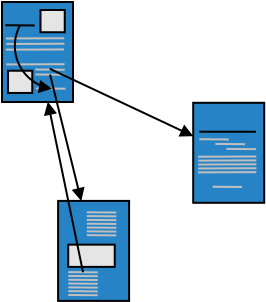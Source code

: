 <?xml version="1.0" encoding="UTF-8"?>
<dia:diagram xmlns:dia="http://www.lysator.liu.se/~alla/dia/">
  <dia:layer name="Hintergrund" visible="true" active="true">
    <dia:object type="Standard - Box" version="0" id="O0">
      <dia:attribute name="obj_pos">
        <dia:point val="15.45,5.1"/>
      </dia:attribute>
      <dia:attribute name="obj_bb">
        <dia:rectangle val="15.4,5.05;19.05,10.15"/>
      </dia:attribute>
      <dia:attribute name="elem_corner">
        <dia:point val="15.45,5.1"/>
      </dia:attribute>
      <dia:attribute name="elem_width">
        <dia:real val="3.55"/>
      </dia:attribute>
      <dia:attribute name="elem_height">
        <dia:real val="5.0"/>
      </dia:attribute>
      <dia:attribute name="border_width">
        <dia:real val="0.1"/>
      </dia:attribute>
      <dia:attribute name="inner_color">
        <dia:color val="#2683c6"/>
      </dia:attribute>
      <dia:attribute name="show_background">
        <dia:boolean val="true"/>
      </dia:attribute>
    </dia:object>
    <dia:object type="Standard - Box" version="0" id="O1">
      <dia:attribute name="obj_pos">
        <dia:point val="18.255,15.045"/>
      </dia:attribute>
      <dia:attribute name="obj_bb">
        <dia:rectangle val="18.205,14.995;21.855,20.095"/>
      </dia:attribute>
      <dia:attribute name="elem_corner">
        <dia:point val="18.255,15.045"/>
      </dia:attribute>
      <dia:attribute name="elem_width">
        <dia:real val="3.55"/>
      </dia:attribute>
      <dia:attribute name="elem_height">
        <dia:real val="5.0"/>
      </dia:attribute>
      <dia:attribute name="border_width">
        <dia:real val="0.1"/>
      </dia:attribute>
      <dia:attribute name="inner_color">
        <dia:color val="#2683c6"/>
      </dia:attribute>
      <dia:attribute name="show_background">
        <dia:boolean val="true"/>
      </dia:attribute>
    </dia:object>
    <dia:object type="Standard - Box" version="0" id="O2">
      <dia:attribute name="obj_pos">
        <dia:point val="25.01,10.14"/>
      </dia:attribute>
      <dia:attribute name="obj_bb">
        <dia:rectangle val="24.96,10.09;28.61,15.19"/>
      </dia:attribute>
      <dia:attribute name="elem_corner">
        <dia:point val="25.01,10.14"/>
      </dia:attribute>
      <dia:attribute name="elem_width">
        <dia:real val="3.55"/>
      </dia:attribute>
      <dia:attribute name="elem_height">
        <dia:real val="5.0"/>
      </dia:attribute>
      <dia:attribute name="border_width">
        <dia:real val="0.1"/>
      </dia:attribute>
      <dia:attribute name="inner_color">
        <dia:color val="#2683c6"/>
      </dia:attribute>
      <dia:attribute name="show_background">
        <dia:boolean val="true"/>
      </dia:attribute>
    </dia:object>
    <dia:object type="Standard - Box" version="0" id="O3">
      <dia:attribute name="obj_pos">
        <dia:point val="17.375,5.5"/>
      </dia:attribute>
      <dia:attribute name="obj_bb">
        <dia:rectangle val="17.325,5.45;18.637,6.662"/>
      </dia:attribute>
      <dia:attribute name="elem_corner">
        <dia:point val="17.375,5.5"/>
      </dia:attribute>
      <dia:attribute name="elem_width">
        <dia:real val="1.212"/>
      </dia:attribute>
      <dia:attribute name="elem_height">
        <dia:real val="1.112"/>
      </dia:attribute>
      <dia:attribute name="border_width">
        <dia:real val="0.1"/>
      </dia:attribute>
      <dia:attribute name="inner_color">
        <dia:color val="#e5e5e5"/>
      </dia:attribute>
      <dia:attribute name="show_background">
        <dia:boolean val="true"/>
      </dia:attribute>
    </dia:object>
    <dia:object type="Standard - Box" version="0" id="O4">
      <dia:attribute name="obj_pos">
        <dia:point val="15.751,8.536"/>
      </dia:attribute>
      <dia:attribute name="obj_bb">
        <dia:rectangle val="15.701,8.486;17.014,9.699"/>
      </dia:attribute>
      <dia:attribute name="elem_corner">
        <dia:point val="15.751,8.536"/>
      </dia:attribute>
      <dia:attribute name="elem_width">
        <dia:real val="1.212"/>
      </dia:attribute>
      <dia:attribute name="elem_height">
        <dia:real val="1.112"/>
      </dia:attribute>
      <dia:attribute name="border_width">
        <dia:real val="0.1"/>
      </dia:attribute>
      <dia:attribute name="inner_color">
        <dia:color val="#e5e5e5"/>
      </dia:attribute>
      <dia:attribute name="show_background">
        <dia:boolean val="true"/>
      </dia:attribute>
    </dia:object>
    <dia:object type="Standard - Box" version="0" id="O5">
      <dia:attribute name="obj_pos">
        <dia:point val="18.762,17.232"/>
      </dia:attribute>
      <dia:attribute name="obj_bb">
        <dia:rectangle val="18.712,17.182;21.137,18.395"/>
      </dia:attribute>
      <dia:attribute name="elem_corner">
        <dia:point val="18.762,17.232"/>
      </dia:attribute>
      <dia:attribute name="elem_width">
        <dia:real val="2.325"/>
      </dia:attribute>
      <dia:attribute name="elem_height">
        <dia:real val="1.112"/>
      </dia:attribute>
      <dia:attribute name="border_width">
        <dia:real val="0.1"/>
      </dia:attribute>
      <dia:attribute name="inner_color">
        <dia:color val="#e5e5e5"/>
      </dia:attribute>
      <dia:attribute name="show_background">
        <dia:boolean val="true"/>
      </dia:attribute>
    </dia:object>
    <dia:object type="Standard - Line" version="0" id="O6">
      <dia:attribute name="obj_pos">
        <dia:point val="15.613,6.261"/>
      </dia:attribute>
      <dia:attribute name="obj_bb">
        <dia:rectangle val="15.562,6.21;17.138,6.324"/>
      </dia:attribute>
      <dia:attribute name="conn_endpoints">
        <dia:point val="15.613,6.261"/>
        <dia:point val="17.087,6.273"/>
      </dia:attribute>
      <dia:attribute name="numcp">
        <dia:int val="1"/>
      </dia:attribute>
    </dia:object>
    <dia:object type="Standard - Line" version="0" id="O7">
      <dia:attribute name="obj_pos">
        <dia:point val="25.314,11.585"/>
      </dia:attribute>
      <dia:attribute name="obj_bb">
        <dia:rectangle val="25.264,11.535;28.2,11.636"/>
      </dia:attribute>
      <dia:attribute name="conn_endpoints">
        <dia:point val="25.314,11.585"/>
        <dia:point val="28.15,11.586"/>
      </dia:attribute>
      <dia:attribute name="numcp">
        <dia:int val="1"/>
      </dia:attribute>
    </dia:object>
    <dia:object type="Standard - Line" version="0" id="O8">
      <dia:attribute name="obj_pos">
        <dia:point val="15.652,6.924"/>
      </dia:attribute>
      <dia:attribute name="obj_bb">
        <dia:rectangle val="15.601,6.862;18.613,6.974"/>
      </dia:attribute>
      <dia:attribute name="conn_endpoints">
        <dia:point val="15.652,6.924"/>
        <dia:point val="18.562,6.912"/>
      </dia:attribute>
      <dia:attribute name="numcp">
        <dia:int val="1"/>
      </dia:attribute>
      <dia:attribute name="line_color">
        <dia:color val="#bfbfbf"/>
      </dia:attribute>
    </dia:object>
    <dia:object type="Standard - Line" version="0" id="O9">
      <dia:attribute name="obj_pos">
        <dia:point val="15.664,7.198"/>
      </dia:attribute>
      <dia:attribute name="obj_bb">
        <dia:rectangle val="15.614,7.136;18.625,7.248"/>
      </dia:attribute>
      <dia:attribute name="conn_endpoints">
        <dia:point val="15.664,7.198"/>
        <dia:point val="18.575,7.186"/>
      </dia:attribute>
      <dia:attribute name="numcp">
        <dia:int val="1"/>
      </dia:attribute>
      <dia:attribute name="line_color">
        <dia:color val="#bfbfbf"/>
      </dia:attribute>
    </dia:object>
    <dia:object type="Standard - Line" version="0" id="O10">
      <dia:attribute name="obj_pos">
        <dia:point val="15.64,7.484"/>
      </dia:attribute>
      <dia:attribute name="obj_bb">
        <dia:rectangle val="15.59,7.423;18.601,7.535"/>
      </dia:attribute>
      <dia:attribute name="conn_endpoints">
        <dia:point val="15.64,7.484"/>
        <dia:point val="18.551,7.473"/>
      </dia:attribute>
      <dia:attribute name="numcp">
        <dia:int val="1"/>
      </dia:attribute>
      <dia:attribute name="line_color">
        <dia:color val="#bfbfbf"/>
      </dia:attribute>
    </dia:object>
    <dia:object type="Standard - Line" version="0" id="O11">
      <dia:attribute name="obj_pos">
        <dia:point val="15.666,8.221"/>
      </dia:attribute>
      <dia:attribute name="obj_bb">
        <dia:rectangle val="15.616,8.159;18.628,8.271"/>
      </dia:attribute>
      <dia:attribute name="conn_endpoints">
        <dia:point val="15.666,8.221"/>
        <dia:point val="18.577,8.209"/>
      </dia:attribute>
      <dia:attribute name="numcp">
        <dia:int val="1"/>
      </dia:attribute>
      <dia:attribute name="line_color">
        <dia:color val="#bfbfbf"/>
      </dia:attribute>
    </dia:object>
    <dia:object type="Standard - Line" version="0" id="O12">
      <dia:attribute name="obj_pos">
        <dia:point val="17.114,8.474"/>
      </dia:attribute>
      <dia:attribute name="obj_bb">
        <dia:rectangle val="17.064,8.424;18.64,8.537"/>
      </dia:attribute>
      <dia:attribute name="conn_endpoints">
        <dia:point val="17.114,8.474"/>
        <dia:point val="18.589,8.487"/>
      </dia:attribute>
      <dia:attribute name="numcp">
        <dia:int val="1"/>
      </dia:attribute>
      <dia:attribute name="line_color">
        <dia:color val="#bfbfbf"/>
      </dia:attribute>
    </dia:object>
    <dia:object type="Standard - Line" version="0" id="O13">
      <dia:attribute name="obj_pos">
        <dia:point val="17.114,8.724"/>
      </dia:attribute>
      <dia:attribute name="obj_bb">
        <dia:rectangle val="17.064,8.674;18.64,8.787"/>
      </dia:attribute>
      <dia:attribute name="conn_endpoints">
        <dia:point val="17.114,8.724"/>
        <dia:point val="18.589,8.737"/>
      </dia:attribute>
      <dia:attribute name="numcp">
        <dia:int val="1"/>
      </dia:attribute>
      <dia:attribute name="line_color">
        <dia:color val="#bfbfbf"/>
      </dia:attribute>
    </dia:object>
    <dia:object type="Standard - Line" version="0" id="O14">
      <dia:attribute name="obj_pos">
        <dia:point val="17.153,9.423"/>
      </dia:attribute>
      <dia:attribute name="obj_bb">
        <dia:rectangle val="17.102,9.373;18.678,9.486"/>
      </dia:attribute>
      <dia:attribute name="conn_endpoints">
        <dia:point val="17.153,9.423"/>
        <dia:point val="18.628,9.435"/>
      </dia:attribute>
      <dia:attribute name="numcp">
        <dia:int val="1"/>
      </dia:attribute>
      <dia:attribute name="line_color">
        <dia:color val="#bfbfbf"/>
      </dia:attribute>
    </dia:object>
    <dia:object type="Standard - Line" version="0" id="O15">
      <dia:attribute name="obj_pos">
        <dia:point val="25.255,12.836"/>
      </dia:attribute>
      <dia:attribute name="obj_bb">
        <dia:rectangle val="25.205,12.774;28.216,12.886"/>
      </dia:attribute>
      <dia:attribute name="conn_endpoints">
        <dia:point val="25.255,12.836"/>
        <dia:point val="28.166,12.824"/>
      </dia:attribute>
      <dia:attribute name="numcp">
        <dia:int val="1"/>
      </dia:attribute>
      <dia:attribute name="line_color">
        <dia:color val="#bfbfbf"/>
      </dia:attribute>
    </dia:object>
    <dia:object type="Standard - Line" version="0" id="O16">
      <dia:attribute name="obj_pos">
        <dia:point val="25.255,13.031"/>
      </dia:attribute>
      <dia:attribute name="obj_bb">
        <dia:rectangle val="25.205,12.969;28.216,13.081"/>
      </dia:attribute>
      <dia:attribute name="conn_endpoints">
        <dia:point val="25.255,13.031"/>
        <dia:point val="28.166,13.02"/>
      </dia:attribute>
      <dia:attribute name="numcp">
        <dia:int val="1"/>
      </dia:attribute>
      <dia:attribute name="line_color">
        <dia:color val="#bfbfbf"/>
      </dia:attribute>
    </dia:object>
    <dia:object type="Standard - Line" version="0" id="O17">
      <dia:attribute name="obj_pos">
        <dia:point val="25.255,13.227"/>
      </dia:attribute>
      <dia:attribute name="obj_bb">
        <dia:rectangle val="25.205,13.165;28.216,13.277"/>
      </dia:attribute>
      <dia:attribute name="conn_endpoints">
        <dia:point val="25.255,13.227"/>
        <dia:point val="28.166,13.215"/>
      </dia:attribute>
      <dia:attribute name="numcp">
        <dia:int val="1"/>
      </dia:attribute>
      <dia:attribute name="line_color">
        <dia:color val="#bfbfbf"/>
      </dia:attribute>
    </dia:object>
    <dia:object type="Standard - Line" version="0" id="O18">
      <dia:attribute name="obj_pos">
        <dia:point val="25.255,13.422"/>
      </dia:attribute>
      <dia:attribute name="obj_bb">
        <dia:rectangle val="25.205,13.361;28.216,13.473"/>
      </dia:attribute>
      <dia:attribute name="conn_endpoints">
        <dia:point val="25.255,13.422"/>
        <dia:point val="28.166,13.411"/>
      </dia:attribute>
      <dia:attribute name="numcp">
        <dia:int val="1"/>
      </dia:attribute>
      <dia:attribute name="line_color">
        <dia:color val="#bfbfbf"/>
      </dia:attribute>
    </dia:object>
    <dia:object type="Standard - Line" version="0" id="O19">
      <dia:attribute name="obj_pos">
        <dia:point val="25.255,13.618"/>
      </dia:attribute>
      <dia:attribute name="obj_bb">
        <dia:rectangle val="25.205,13.556;28.216,13.668"/>
      </dia:attribute>
      <dia:attribute name="conn_endpoints">
        <dia:point val="25.255,13.618"/>
        <dia:point val="28.166,13.607"/>
      </dia:attribute>
      <dia:attribute name="numcp">
        <dia:int val="1"/>
      </dia:attribute>
      <dia:attribute name="line_color">
        <dia:color val="#bfbfbf"/>
      </dia:attribute>
    </dia:object>
    <dia:object type="Standard - Line" version="0" id="O20">
      <dia:attribute name="obj_pos">
        <dia:point val="25.977,14.337"/>
      </dia:attribute>
      <dia:attribute name="obj_bb">
        <dia:rectangle val="25.926,14.286;27.502,14.4"/>
      </dia:attribute>
      <dia:attribute name="conn_endpoints">
        <dia:point val="25.977,14.337"/>
        <dia:point val="27.452,14.349"/>
      </dia:attribute>
      <dia:attribute name="numcp">
        <dia:int val="1"/>
      </dia:attribute>
      <dia:attribute name="line_color">
        <dia:color val="#bfbfbf"/>
      </dia:attribute>
    </dia:object>
    <dia:object type="Standard - Line" version="0" id="O21">
      <dia:attribute name="obj_pos">
        <dia:point val="25.315,11.96"/>
      </dia:attribute>
      <dia:attribute name="obj_bb">
        <dia:rectangle val="25.265,11.91;26.841,12.023"/>
      </dia:attribute>
      <dia:attribute name="conn_endpoints">
        <dia:point val="25.315,11.96"/>
        <dia:point val="26.79,11.973"/>
      </dia:attribute>
      <dia:attribute name="numcp">
        <dia:int val="1"/>
      </dia:attribute>
      <dia:attribute name="line_color">
        <dia:color val="#bfbfbf"/>
      </dia:attribute>
    </dia:object>
    <dia:object type="Standard - Line" version="0" id="O22">
      <dia:attribute name="obj_pos">
        <dia:point val="26.117,12.197"/>
      </dia:attribute>
      <dia:attribute name="obj_bb">
        <dia:rectangle val="26.066,12.146;27.642,12.26"/>
      </dia:attribute>
      <dia:attribute name="conn_endpoints">
        <dia:point val="26.117,12.197"/>
        <dia:point val="27.592,12.209"/>
      </dia:attribute>
      <dia:attribute name="numcp">
        <dia:int val="1"/>
      </dia:attribute>
      <dia:attribute name="line_color">
        <dia:color val="#bfbfbf"/>
      </dia:attribute>
    </dia:object>
    <dia:object type="Standard - Line" version="0" id="O23">
      <dia:attribute name="obj_pos">
        <dia:point val="26.668,12.445"/>
      </dia:attribute>
      <dia:attribute name="obj_bb">
        <dia:rectangle val="26.617,12.395;28.193,12.508"/>
      </dia:attribute>
      <dia:attribute name="conn_endpoints">
        <dia:point val="26.668,12.445"/>
        <dia:point val="28.143,12.458"/>
      </dia:attribute>
      <dia:attribute name="numcp">
        <dia:int val="1"/>
      </dia:attribute>
      <dia:attribute name="line_color">
        <dia:color val="#bfbfbf"/>
      </dia:attribute>
    </dia:object>
    <dia:object type="Standard - Line" version="0" id="O24">
      <dia:attribute name="obj_pos">
        <dia:point val="19.691,15.614"/>
      </dia:attribute>
      <dia:attribute name="obj_bb">
        <dia:rectangle val="19.641,15.564;21.216,15.677"/>
      </dia:attribute>
      <dia:attribute name="conn_endpoints">
        <dia:point val="19.691,15.614"/>
        <dia:point val="21.166,15.627"/>
      </dia:attribute>
      <dia:attribute name="numcp">
        <dia:int val="1"/>
      </dia:attribute>
      <dia:attribute name="line_color">
        <dia:color val="#bfbfbf"/>
      </dia:attribute>
    </dia:object>
    <dia:object type="Standard - Line" version="0" id="O25">
      <dia:attribute name="obj_pos">
        <dia:point val="19.691,15.805"/>
      </dia:attribute>
      <dia:attribute name="obj_bb">
        <dia:rectangle val="19.641,15.754;21.216,15.867"/>
      </dia:attribute>
      <dia:attribute name="conn_endpoints">
        <dia:point val="19.691,15.805"/>
        <dia:point val="21.166,15.817"/>
      </dia:attribute>
      <dia:attribute name="numcp">
        <dia:int val="1"/>
      </dia:attribute>
      <dia:attribute name="line_color">
        <dia:color val="#bfbfbf"/>
      </dia:attribute>
    </dia:object>
    <dia:object type="Standard - Line" version="0" id="O26">
      <dia:attribute name="obj_pos">
        <dia:point val="19.691,15.995"/>
      </dia:attribute>
      <dia:attribute name="obj_bb">
        <dia:rectangle val="19.641,15.945;21.216,16.058"/>
      </dia:attribute>
      <dia:attribute name="conn_endpoints">
        <dia:point val="19.691,15.995"/>
        <dia:point val="21.166,16.008"/>
      </dia:attribute>
      <dia:attribute name="numcp">
        <dia:int val="1"/>
      </dia:attribute>
      <dia:attribute name="line_color">
        <dia:color val="#bfbfbf"/>
      </dia:attribute>
    </dia:object>
    <dia:object type="Standard - Line" version="0" id="O27">
      <dia:attribute name="obj_pos">
        <dia:point val="19.691,16.185"/>
      </dia:attribute>
      <dia:attribute name="obj_bb">
        <dia:rectangle val="19.641,16.135;21.216,16.248"/>
      </dia:attribute>
      <dia:attribute name="conn_endpoints">
        <dia:point val="19.691,16.185"/>
        <dia:point val="21.166,16.198"/>
      </dia:attribute>
      <dia:attribute name="numcp">
        <dia:int val="1"/>
      </dia:attribute>
      <dia:attribute name="line_color">
        <dia:color val="#bfbfbf"/>
      </dia:attribute>
    </dia:object>
    <dia:object type="Standard - Line" version="0" id="O28">
      <dia:attribute name="obj_pos">
        <dia:point val="19.691,16.376"/>
      </dia:attribute>
      <dia:attribute name="obj_bb">
        <dia:rectangle val="19.641,16.325;21.216,16.439"/>
      </dia:attribute>
      <dia:attribute name="conn_endpoints">
        <dia:point val="19.691,16.376"/>
        <dia:point val="21.166,16.388"/>
      </dia:attribute>
      <dia:attribute name="numcp">
        <dia:int val="1"/>
      </dia:attribute>
      <dia:attribute name="line_color">
        <dia:color val="#bfbfbf"/>
      </dia:attribute>
    </dia:object>
    <dia:object type="Standard - Line" version="0" id="O29">
      <dia:attribute name="obj_pos">
        <dia:point val="19.691,16.566"/>
      </dia:attribute>
      <dia:attribute name="obj_bb">
        <dia:rectangle val="19.641,16.516;21.216,16.629"/>
      </dia:attribute>
      <dia:attribute name="conn_endpoints">
        <dia:point val="19.691,16.566"/>
        <dia:point val="21.166,16.579"/>
      </dia:attribute>
      <dia:attribute name="numcp">
        <dia:int val="1"/>
      </dia:attribute>
      <dia:attribute name="line_color">
        <dia:color val="#bfbfbf"/>
      </dia:attribute>
    </dia:object>
    <dia:object type="Standard - Line" version="0" id="O30">
      <dia:attribute name="obj_pos">
        <dia:point val="19.691,16.757"/>
      </dia:attribute>
      <dia:attribute name="obj_bb">
        <dia:rectangle val="19.641,16.706;21.216,16.82"/>
      </dia:attribute>
      <dia:attribute name="conn_endpoints">
        <dia:point val="19.691,16.757"/>
        <dia:point val="21.166,16.769"/>
      </dia:attribute>
      <dia:attribute name="numcp">
        <dia:int val="1"/>
      </dia:attribute>
      <dia:attribute name="line_color">
        <dia:color val="#bfbfbf"/>
      </dia:attribute>
    </dia:object>
    <dia:object type="Standard - Line" version="0" id="O31">
      <dia:attribute name="obj_pos">
        <dia:point val="18.764,18.606"/>
      </dia:attribute>
      <dia:attribute name="obj_bb">
        <dia:rectangle val="18.714,18.556;20.29,18.669"/>
      </dia:attribute>
      <dia:attribute name="conn_endpoints">
        <dia:point val="18.764,18.606"/>
        <dia:point val="20.239,18.619"/>
      </dia:attribute>
      <dia:attribute name="numcp">
        <dia:int val="1"/>
      </dia:attribute>
      <dia:attribute name="line_color">
        <dia:color val="#bfbfbf"/>
      </dia:attribute>
    </dia:object>
    <dia:object type="Standard - Line" version="0" id="O32">
      <dia:attribute name="obj_pos">
        <dia:point val="18.764,18.797"/>
      </dia:attribute>
      <dia:attribute name="obj_bb">
        <dia:rectangle val="18.714,18.746;20.29,18.86"/>
      </dia:attribute>
      <dia:attribute name="conn_endpoints">
        <dia:point val="18.764,18.797"/>
        <dia:point val="20.239,18.809"/>
      </dia:attribute>
      <dia:attribute name="numcp">
        <dia:int val="1"/>
      </dia:attribute>
      <dia:attribute name="line_color">
        <dia:color val="#bfbfbf"/>
      </dia:attribute>
    </dia:object>
    <dia:object type="Standard - Line" version="0" id="O33">
      <dia:attribute name="obj_pos">
        <dia:point val="18.764,18.987"/>
      </dia:attribute>
      <dia:attribute name="obj_bb">
        <dia:rectangle val="18.714,18.937;20.29,19.05"/>
      </dia:attribute>
      <dia:attribute name="conn_endpoints">
        <dia:point val="18.764,18.987"/>
        <dia:point val="20.239,19.0"/>
      </dia:attribute>
      <dia:attribute name="numcp">
        <dia:int val="1"/>
      </dia:attribute>
      <dia:attribute name="line_color">
        <dia:color val="#bfbfbf"/>
      </dia:attribute>
    </dia:object>
    <dia:object type="Standard - Line" version="0" id="O34">
      <dia:attribute name="obj_pos">
        <dia:point val="18.764,19.177"/>
      </dia:attribute>
      <dia:attribute name="obj_bb">
        <dia:rectangle val="18.714,19.127;20.29,19.241"/>
      </dia:attribute>
      <dia:attribute name="conn_endpoints">
        <dia:point val="18.764,19.177"/>
        <dia:point val="20.239,19.19"/>
      </dia:attribute>
      <dia:attribute name="numcp">
        <dia:int val="1"/>
      </dia:attribute>
      <dia:attribute name="line_color">
        <dia:color val="#bfbfbf"/>
      </dia:attribute>
    </dia:object>
    <dia:object type="Standard - Line" version="0" id="O35">
      <dia:attribute name="obj_pos">
        <dia:point val="18.764,19.368"/>
      </dia:attribute>
      <dia:attribute name="obj_bb">
        <dia:rectangle val="18.714,19.317;20.29,19.431"/>
      </dia:attribute>
      <dia:attribute name="conn_endpoints">
        <dia:point val="18.764,19.368"/>
        <dia:point val="20.239,19.381"/>
      </dia:attribute>
      <dia:attribute name="numcp">
        <dia:int val="1"/>
      </dia:attribute>
      <dia:attribute name="line_color">
        <dia:color val="#bfbfbf"/>
      </dia:attribute>
    </dia:object>
    <dia:object type="Standard - Line" version="0" id="O36">
      <dia:attribute name="obj_pos">
        <dia:point val="18.764,19.558"/>
      </dia:attribute>
      <dia:attribute name="obj_bb">
        <dia:rectangle val="18.714,19.508;20.29,19.621"/>
      </dia:attribute>
      <dia:attribute name="conn_endpoints">
        <dia:point val="18.764,19.558"/>
        <dia:point val="20.239,19.571"/>
      </dia:attribute>
      <dia:attribute name="numcp">
        <dia:int val="1"/>
      </dia:attribute>
      <dia:attribute name="line_color">
        <dia:color val="#bfbfbf"/>
      </dia:attribute>
    </dia:object>
    <dia:object type="Standard - Line" version="0" id="O37">
      <dia:attribute name="obj_pos">
        <dia:point val="18.764,19.749"/>
      </dia:attribute>
      <dia:attribute name="obj_bb">
        <dia:rectangle val="18.714,19.698;20.29,19.812"/>
      </dia:attribute>
      <dia:attribute name="conn_endpoints">
        <dia:point val="18.764,19.749"/>
        <dia:point val="20.239,19.761"/>
      </dia:attribute>
      <dia:attribute name="numcp">
        <dia:int val="1"/>
      </dia:attribute>
      <dia:attribute name="line_color">
        <dia:color val="#bfbfbf"/>
      </dia:attribute>
    </dia:object>
    <dia:object type="Standard - Line" version="0" id="O38">
      <dia:attribute name="obj_pos">
        <dia:point val="17.837,8.438"/>
      </dia:attribute>
      <dia:attribute name="obj_bb">
        <dia:rectangle val="17.771,8.371;25.062,11.863"/>
      </dia:attribute>
      <dia:attribute name="conn_endpoints">
        <dia:point val="17.837,8.438"/>
        <dia:point val="24.96,11.783"/>
      </dia:attribute>
      <dia:attribute name="numcp">
        <dia:int val="1"/>
      </dia:attribute>
      <dia:attribute name="end_arrow">
        <dia:enum val="3"/>
      </dia:attribute>
      <dia:attribute name="end_arrow_length">
        <dia:real val="0.5"/>
      </dia:attribute>
      <dia:attribute name="end_arrow_width">
        <dia:real val="0.5"/>
      </dia:attribute>
      <dia:connections>
        <dia:connection handle="1" to="O2" connection="8"/>
      </dia:connections>
    </dia:object>
    <dia:object type="Standard - Line" version="0" id="O39">
      <dia:attribute name="obj_pos">
        <dia:point val="17.852,8.73"/>
      </dia:attribute>
      <dia:attribute name="obj_bb">
        <dia:rectangle val="17.791,8.67;19.589,15.104"/>
      </dia:attribute>
      <dia:attribute name="conn_endpoints">
        <dia:point val="17.852,8.73"/>
        <dia:point val="19.4,14.996"/>
      </dia:attribute>
      <dia:attribute name="numcp">
        <dia:int val="1"/>
      </dia:attribute>
      <dia:attribute name="end_arrow">
        <dia:enum val="3"/>
      </dia:attribute>
      <dia:attribute name="end_arrow_length">
        <dia:real val="0.5"/>
      </dia:attribute>
      <dia:attribute name="end_arrow_width">
        <dia:real val="0.5"/>
      </dia:attribute>
      <dia:connections>
        <dia:connection handle="0" to="O13" connection="0"/>
        <dia:connection handle="1" to="O1" connection="8"/>
      </dia:connections>
    </dia:object>
    <dia:object type="Standard - Line" version="0" id="O40">
      <dia:attribute name="obj_pos">
        <dia:point val="19.502,18.613"/>
      </dia:attribute>
      <dia:attribute name="obj_bb">
        <dia:rectangle val="17.539,10.04;19.561,18.672"/>
      </dia:attribute>
      <dia:attribute name="conn_endpoints">
        <dia:point val="19.502,18.613"/>
        <dia:point val="17.752,10.149"/>
      </dia:attribute>
      <dia:attribute name="numcp">
        <dia:int val="1"/>
      </dia:attribute>
      <dia:attribute name="end_arrow">
        <dia:enum val="3"/>
      </dia:attribute>
      <dia:attribute name="end_arrow_length">
        <dia:real val="0.5"/>
      </dia:attribute>
      <dia:attribute name="end_arrow_width">
        <dia:real val="0.5"/>
      </dia:attribute>
      <dia:connections>
        <dia:connection handle="0" to="O31" connection="0"/>
        <dia:connection handle="1" to="O0" connection="8"/>
      </dia:connections>
    </dia:object>
    <dia:object type="Standard - Arc" version="0" id="O41">
      <dia:attribute name="obj_pos">
        <dia:point val="16.35,6.267"/>
      </dia:attribute>
      <dia:attribute name="obj_bb">
        <dia:rectangle val="16.041,6.2;17.957,9.653"/>
      </dia:attribute>
      <dia:attribute name="conn_endpoints">
        <dia:point val="16.35,6.267"/>
        <dia:point val="17.89,9.429"/>
      </dia:attribute>
      <dia:attribute name="curve_distance">
        <dia:real val="0.901"/>
      </dia:attribute>
      <dia:attribute name="line_width">
        <dia:real val="0.1"/>
      </dia:attribute>
      <dia:attribute name="end_arrow">
        <dia:enum val="3"/>
      </dia:attribute>
      <dia:attribute name="end_arrow_length">
        <dia:real val="0.5"/>
      </dia:attribute>
      <dia:attribute name="end_arrow_width">
        <dia:real val="0.5"/>
      </dia:attribute>
      <dia:connections>
        <dia:connection handle="0" to="O6" connection="0"/>
        <dia:connection handle="1" to="O14" connection="0"/>
      </dia:connections>
    </dia:object>
  </dia:layer>
</dia:diagram>
